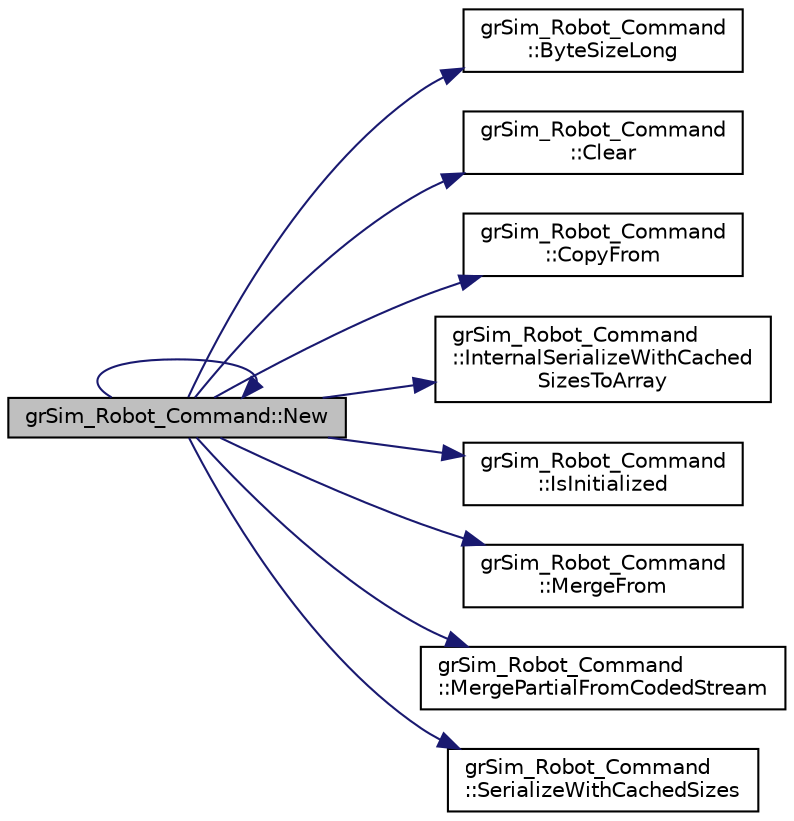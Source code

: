 digraph "grSim_Robot_Command::New"
{
 // INTERACTIVE_SVG=YES
  edge [fontname="Helvetica",fontsize="10",labelfontname="Helvetica",labelfontsize="10"];
  node [fontname="Helvetica",fontsize="10",shape=record];
  rankdir="LR";
  Node1 [label="grSim_Robot_Command::New",height=0.2,width=0.4,color="black", fillcolor="grey75", style="filled", fontcolor="black"];
  Node1 -> Node2 [color="midnightblue",fontsize="10",style="solid",fontname="Helvetica"];
  Node2 [label="grSim_Robot_Command\l::ByteSizeLong",height=0.2,width=0.4,color="black", fillcolor="white", style="filled",URL="$d1/d68/classgr_sim___robot___command.html#ad94ff26ec0b7dc8b3eadaf1c437a99a1"];
  Node1 -> Node3 [color="midnightblue",fontsize="10",style="solid",fontname="Helvetica"];
  Node3 [label="grSim_Robot_Command\l::Clear",height=0.2,width=0.4,color="black", fillcolor="white", style="filled",URL="$d1/d68/classgr_sim___robot___command.html#ae4cba6571db91bc294a07c8911bdfc13"];
  Node1 -> Node4 [color="midnightblue",fontsize="10",style="solid",fontname="Helvetica"];
  Node4 [label="grSim_Robot_Command\l::CopyFrom",height=0.2,width=0.4,color="black", fillcolor="white", style="filled",URL="$d1/d68/classgr_sim___robot___command.html#a0ce907e2c84463064e5ac502f77f6fff"];
  Node1 -> Node5 [color="midnightblue",fontsize="10",style="solid",fontname="Helvetica"];
  Node5 [label="grSim_Robot_Command\l::InternalSerializeWithCached\lSizesToArray",height=0.2,width=0.4,color="black", fillcolor="white", style="filled",URL="$d1/d68/classgr_sim___robot___command.html#a0bbdfced6d3b90c4973c35667732729b"];
  Node1 -> Node6 [color="midnightblue",fontsize="10",style="solid",fontname="Helvetica"];
  Node6 [label="grSim_Robot_Command\l::IsInitialized",height=0.2,width=0.4,color="black", fillcolor="white", style="filled",URL="$d1/d68/classgr_sim___robot___command.html#a6483e8138e9ae18be05e0dc4c84fc163"];
  Node1 -> Node7 [color="midnightblue",fontsize="10",style="solid",fontname="Helvetica"];
  Node7 [label="grSim_Robot_Command\l::MergeFrom",height=0.2,width=0.4,color="black", fillcolor="white", style="filled",URL="$d1/d68/classgr_sim___robot___command.html#a090b6f3d8520bd6b67aa5410141c209f"];
  Node1 -> Node8 [color="midnightblue",fontsize="10",style="solid",fontname="Helvetica"];
  Node8 [label="grSim_Robot_Command\l::MergePartialFromCodedStream",height=0.2,width=0.4,color="black", fillcolor="white", style="filled",URL="$d1/d68/classgr_sim___robot___command.html#aaeb7712640fc114d14b1a28a3c38313a"];
  Node1 -> Node1 [color="midnightblue",fontsize="10",style="solid",fontname="Helvetica"];
  Node1 -> Node9 [color="midnightblue",fontsize="10",style="solid",fontname="Helvetica"];
  Node9 [label="grSim_Robot_Command\l::SerializeWithCachedSizes",height=0.2,width=0.4,color="black", fillcolor="white", style="filled",URL="$d1/d68/classgr_sim___robot___command.html#aadd6779ec2b30f245b57b865efdfea09"];
}
